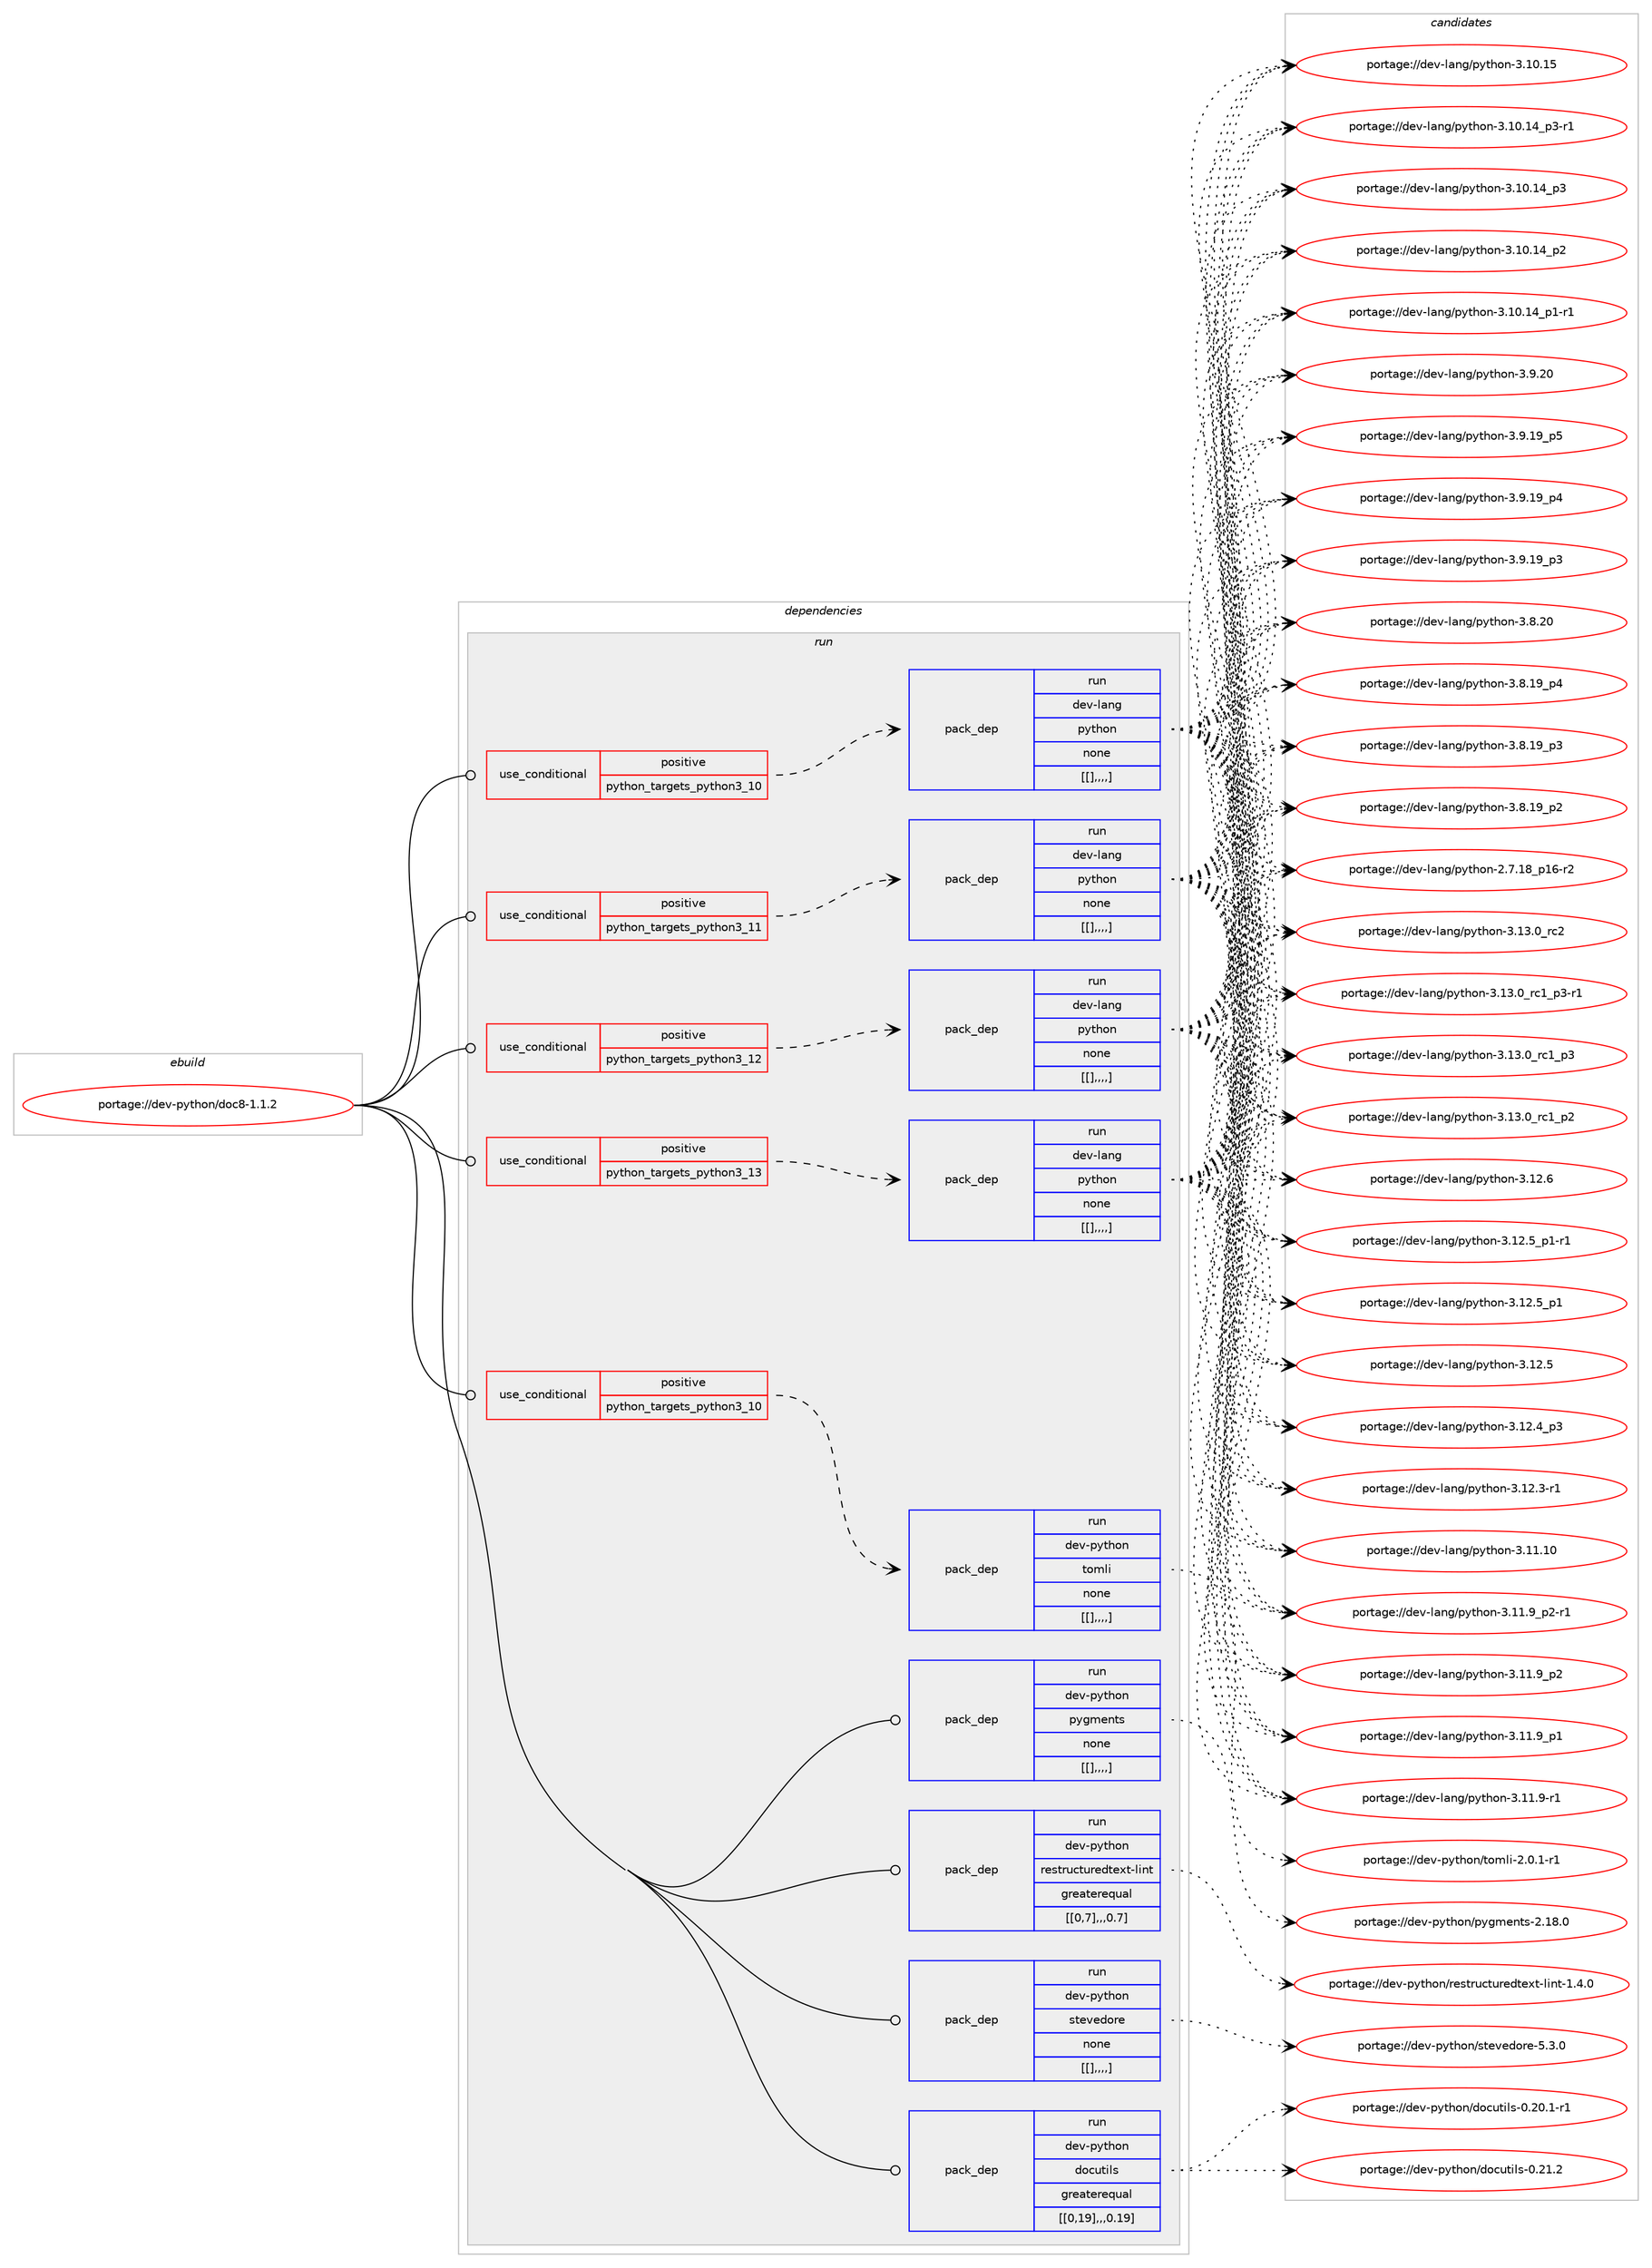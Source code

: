 digraph prolog {

# *************
# Graph options
# *************

newrank=true;
concentrate=true;
compound=true;
graph [rankdir=LR,fontname=Helvetica,fontsize=10,ranksep=1.5];#, ranksep=2.5, nodesep=0.2];
edge  [arrowhead=vee];
node  [fontname=Helvetica,fontsize=10];

# **********
# The ebuild
# **********

subgraph cluster_leftcol {
color=gray;
label=<<i>ebuild</i>>;
id [label="portage://dev-python/doc8-1.1.2", color=red, width=4, href="../dev-python/doc8-1.1.2.svg"];
}

# ****************
# The dependencies
# ****************

subgraph cluster_midcol {
color=gray;
label=<<i>dependencies</i>>;
subgraph cluster_compile {
fillcolor="#eeeeee";
style=filled;
label=<<i>compile</i>>;
}
subgraph cluster_compileandrun {
fillcolor="#eeeeee";
style=filled;
label=<<i>compile and run</i>>;
}
subgraph cluster_run {
fillcolor="#eeeeee";
style=filled;
label=<<i>run</i>>;
subgraph cond33017 {
dependency146434 [label=<<TABLE BORDER="0" CELLBORDER="1" CELLSPACING="0" CELLPADDING="4"><TR><TD ROWSPAN="3" CELLPADDING="10">use_conditional</TD></TR><TR><TD>positive</TD></TR><TR><TD>python_targets_python3_10</TD></TR></TABLE>>, shape=none, color=red];
subgraph pack112201 {
dependency146435 [label=<<TABLE BORDER="0" CELLBORDER="1" CELLSPACING="0" CELLPADDING="4" WIDTH="220"><TR><TD ROWSPAN="6" CELLPADDING="30">pack_dep</TD></TR><TR><TD WIDTH="110">run</TD></TR><TR><TD>dev-lang</TD></TR><TR><TD>python</TD></TR><TR><TD>none</TD></TR><TR><TD>[[],,,,]</TD></TR></TABLE>>, shape=none, color=blue];
}
dependency146434:e -> dependency146435:w [weight=20,style="dashed",arrowhead="vee"];
}
id:e -> dependency146434:w [weight=20,style="solid",arrowhead="odot"];
subgraph cond33018 {
dependency146436 [label=<<TABLE BORDER="0" CELLBORDER="1" CELLSPACING="0" CELLPADDING="4"><TR><TD ROWSPAN="3" CELLPADDING="10">use_conditional</TD></TR><TR><TD>positive</TD></TR><TR><TD>python_targets_python3_10</TD></TR></TABLE>>, shape=none, color=red];
subgraph pack112202 {
dependency146437 [label=<<TABLE BORDER="0" CELLBORDER="1" CELLSPACING="0" CELLPADDING="4" WIDTH="220"><TR><TD ROWSPAN="6" CELLPADDING="30">pack_dep</TD></TR><TR><TD WIDTH="110">run</TD></TR><TR><TD>dev-python</TD></TR><TR><TD>tomli</TD></TR><TR><TD>none</TD></TR><TR><TD>[[],,,,]</TD></TR></TABLE>>, shape=none, color=blue];
}
dependency146436:e -> dependency146437:w [weight=20,style="dashed",arrowhead="vee"];
}
id:e -> dependency146436:w [weight=20,style="solid",arrowhead="odot"];
subgraph cond33019 {
dependency146438 [label=<<TABLE BORDER="0" CELLBORDER="1" CELLSPACING="0" CELLPADDING="4"><TR><TD ROWSPAN="3" CELLPADDING="10">use_conditional</TD></TR><TR><TD>positive</TD></TR><TR><TD>python_targets_python3_11</TD></TR></TABLE>>, shape=none, color=red];
subgraph pack112203 {
dependency146439 [label=<<TABLE BORDER="0" CELLBORDER="1" CELLSPACING="0" CELLPADDING="4" WIDTH="220"><TR><TD ROWSPAN="6" CELLPADDING="30">pack_dep</TD></TR><TR><TD WIDTH="110">run</TD></TR><TR><TD>dev-lang</TD></TR><TR><TD>python</TD></TR><TR><TD>none</TD></TR><TR><TD>[[],,,,]</TD></TR></TABLE>>, shape=none, color=blue];
}
dependency146438:e -> dependency146439:w [weight=20,style="dashed",arrowhead="vee"];
}
id:e -> dependency146438:w [weight=20,style="solid",arrowhead="odot"];
subgraph cond33020 {
dependency146440 [label=<<TABLE BORDER="0" CELLBORDER="1" CELLSPACING="0" CELLPADDING="4"><TR><TD ROWSPAN="3" CELLPADDING="10">use_conditional</TD></TR><TR><TD>positive</TD></TR><TR><TD>python_targets_python3_12</TD></TR></TABLE>>, shape=none, color=red];
subgraph pack112204 {
dependency146441 [label=<<TABLE BORDER="0" CELLBORDER="1" CELLSPACING="0" CELLPADDING="4" WIDTH="220"><TR><TD ROWSPAN="6" CELLPADDING="30">pack_dep</TD></TR><TR><TD WIDTH="110">run</TD></TR><TR><TD>dev-lang</TD></TR><TR><TD>python</TD></TR><TR><TD>none</TD></TR><TR><TD>[[],,,,]</TD></TR></TABLE>>, shape=none, color=blue];
}
dependency146440:e -> dependency146441:w [weight=20,style="dashed",arrowhead="vee"];
}
id:e -> dependency146440:w [weight=20,style="solid",arrowhead="odot"];
subgraph cond33021 {
dependency146442 [label=<<TABLE BORDER="0" CELLBORDER="1" CELLSPACING="0" CELLPADDING="4"><TR><TD ROWSPAN="3" CELLPADDING="10">use_conditional</TD></TR><TR><TD>positive</TD></TR><TR><TD>python_targets_python3_13</TD></TR></TABLE>>, shape=none, color=red];
subgraph pack112205 {
dependency146443 [label=<<TABLE BORDER="0" CELLBORDER="1" CELLSPACING="0" CELLPADDING="4" WIDTH="220"><TR><TD ROWSPAN="6" CELLPADDING="30">pack_dep</TD></TR><TR><TD WIDTH="110">run</TD></TR><TR><TD>dev-lang</TD></TR><TR><TD>python</TD></TR><TR><TD>none</TD></TR><TR><TD>[[],,,,]</TD></TR></TABLE>>, shape=none, color=blue];
}
dependency146442:e -> dependency146443:w [weight=20,style="dashed",arrowhead="vee"];
}
id:e -> dependency146442:w [weight=20,style="solid",arrowhead="odot"];
subgraph pack112206 {
dependency146444 [label=<<TABLE BORDER="0" CELLBORDER="1" CELLSPACING="0" CELLPADDING="4" WIDTH="220"><TR><TD ROWSPAN="6" CELLPADDING="30">pack_dep</TD></TR><TR><TD WIDTH="110">run</TD></TR><TR><TD>dev-python</TD></TR><TR><TD>docutils</TD></TR><TR><TD>greaterequal</TD></TR><TR><TD>[[0,19],,,0.19]</TD></TR></TABLE>>, shape=none, color=blue];
}
id:e -> dependency146444:w [weight=20,style="solid",arrowhead="odot"];
subgraph pack112207 {
dependency146445 [label=<<TABLE BORDER="0" CELLBORDER="1" CELLSPACING="0" CELLPADDING="4" WIDTH="220"><TR><TD ROWSPAN="6" CELLPADDING="30">pack_dep</TD></TR><TR><TD WIDTH="110">run</TD></TR><TR><TD>dev-python</TD></TR><TR><TD>pygments</TD></TR><TR><TD>none</TD></TR><TR><TD>[[],,,,]</TD></TR></TABLE>>, shape=none, color=blue];
}
id:e -> dependency146445:w [weight=20,style="solid",arrowhead="odot"];
subgraph pack112208 {
dependency146446 [label=<<TABLE BORDER="0" CELLBORDER="1" CELLSPACING="0" CELLPADDING="4" WIDTH="220"><TR><TD ROWSPAN="6" CELLPADDING="30">pack_dep</TD></TR><TR><TD WIDTH="110">run</TD></TR><TR><TD>dev-python</TD></TR><TR><TD>restructuredtext-lint</TD></TR><TR><TD>greaterequal</TD></TR><TR><TD>[[0,7],,,0.7]</TD></TR></TABLE>>, shape=none, color=blue];
}
id:e -> dependency146446:w [weight=20,style="solid",arrowhead="odot"];
subgraph pack112209 {
dependency146447 [label=<<TABLE BORDER="0" CELLBORDER="1" CELLSPACING="0" CELLPADDING="4" WIDTH="220"><TR><TD ROWSPAN="6" CELLPADDING="30">pack_dep</TD></TR><TR><TD WIDTH="110">run</TD></TR><TR><TD>dev-python</TD></TR><TR><TD>stevedore</TD></TR><TR><TD>none</TD></TR><TR><TD>[[],,,,]</TD></TR></TABLE>>, shape=none, color=blue];
}
id:e -> dependency146447:w [weight=20,style="solid",arrowhead="odot"];
}
}

# **************
# The candidates
# **************

subgraph cluster_choices {
rank=same;
color=gray;
label=<<i>candidates</i>>;

subgraph choice112201 {
color=black;
nodesep=1;
choice10010111845108971101034711212111610411111045514649514648951149950 [label="portage://dev-lang/python-3.13.0_rc2", color=red, width=4,href="../dev-lang/python-3.13.0_rc2.svg"];
choice1001011184510897110103471121211161041111104551464951464895114994995112514511449 [label="portage://dev-lang/python-3.13.0_rc1_p3-r1", color=red, width=4,href="../dev-lang/python-3.13.0_rc1_p3-r1.svg"];
choice100101118451089711010347112121116104111110455146495146489511499499511251 [label="portage://dev-lang/python-3.13.0_rc1_p3", color=red, width=4,href="../dev-lang/python-3.13.0_rc1_p3.svg"];
choice100101118451089711010347112121116104111110455146495146489511499499511250 [label="portage://dev-lang/python-3.13.0_rc1_p2", color=red, width=4,href="../dev-lang/python-3.13.0_rc1_p2.svg"];
choice10010111845108971101034711212111610411111045514649504654 [label="portage://dev-lang/python-3.12.6", color=red, width=4,href="../dev-lang/python-3.12.6.svg"];
choice1001011184510897110103471121211161041111104551464950465395112494511449 [label="portage://dev-lang/python-3.12.5_p1-r1", color=red, width=4,href="../dev-lang/python-3.12.5_p1-r1.svg"];
choice100101118451089711010347112121116104111110455146495046539511249 [label="portage://dev-lang/python-3.12.5_p1", color=red, width=4,href="../dev-lang/python-3.12.5_p1.svg"];
choice10010111845108971101034711212111610411111045514649504653 [label="portage://dev-lang/python-3.12.5", color=red, width=4,href="../dev-lang/python-3.12.5.svg"];
choice100101118451089711010347112121116104111110455146495046529511251 [label="portage://dev-lang/python-3.12.4_p3", color=red, width=4,href="../dev-lang/python-3.12.4_p3.svg"];
choice100101118451089711010347112121116104111110455146495046514511449 [label="portage://dev-lang/python-3.12.3-r1", color=red, width=4,href="../dev-lang/python-3.12.3-r1.svg"];
choice1001011184510897110103471121211161041111104551464949464948 [label="portage://dev-lang/python-3.11.10", color=red, width=4,href="../dev-lang/python-3.11.10.svg"];
choice1001011184510897110103471121211161041111104551464949465795112504511449 [label="portage://dev-lang/python-3.11.9_p2-r1", color=red, width=4,href="../dev-lang/python-3.11.9_p2-r1.svg"];
choice100101118451089711010347112121116104111110455146494946579511250 [label="portage://dev-lang/python-3.11.9_p2", color=red, width=4,href="../dev-lang/python-3.11.9_p2.svg"];
choice100101118451089711010347112121116104111110455146494946579511249 [label="portage://dev-lang/python-3.11.9_p1", color=red, width=4,href="../dev-lang/python-3.11.9_p1.svg"];
choice100101118451089711010347112121116104111110455146494946574511449 [label="portage://dev-lang/python-3.11.9-r1", color=red, width=4,href="../dev-lang/python-3.11.9-r1.svg"];
choice1001011184510897110103471121211161041111104551464948464953 [label="portage://dev-lang/python-3.10.15", color=red, width=4,href="../dev-lang/python-3.10.15.svg"];
choice100101118451089711010347112121116104111110455146494846495295112514511449 [label="portage://dev-lang/python-3.10.14_p3-r1", color=red, width=4,href="../dev-lang/python-3.10.14_p3-r1.svg"];
choice10010111845108971101034711212111610411111045514649484649529511251 [label="portage://dev-lang/python-3.10.14_p3", color=red, width=4,href="../dev-lang/python-3.10.14_p3.svg"];
choice10010111845108971101034711212111610411111045514649484649529511250 [label="portage://dev-lang/python-3.10.14_p2", color=red, width=4,href="../dev-lang/python-3.10.14_p2.svg"];
choice100101118451089711010347112121116104111110455146494846495295112494511449 [label="portage://dev-lang/python-3.10.14_p1-r1", color=red, width=4,href="../dev-lang/python-3.10.14_p1-r1.svg"];
choice10010111845108971101034711212111610411111045514657465048 [label="portage://dev-lang/python-3.9.20", color=red, width=4,href="../dev-lang/python-3.9.20.svg"];
choice100101118451089711010347112121116104111110455146574649579511253 [label="portage://dev-lang/python-3.9.19_p5", color=red, width=4,href="../dev-lang/python-3.9.19_p5.svg"];
choice100101118451089711010347112121116104111110455146574649579511252 [label="portage://dev-lang/python-3.9.19_p4", color=red, width=4,href="../dev-lang/python-3.9.19_p4.svg"];
choice100101118451089711010347112121116104111110455146574649579511251 [label="portage://dev-lang/python-3.9.19_p3", color=red, width=4,href="../dev-lang/python-3.9.19_p3.svg"];
choice10010111845108971101034711212111610411111045514656465048 [label="portage://dev-lang/python-3.8.20", color=red, width=4,href="../dev-lang/python-3.8.20.svg"];
choice100101118451089711010347112121116104111110455146564649579511252 [label="portage://dev-lang/python-3.8.19_p4", color=red, width=4,href="../dev-lang/python-3.8.19_p4.svg"];
choice100101118451089711010347112121116104111110455146564649579511251 [label="portage://dev-lang/python-3.8.19_p3", color=red, width=4,href="../dev-lang/python-3.8.19_p3.svg"];
choice100101118451089711010347112121116104111110455146564649579511250 [label="portage://dev-lang/python-3.8.19_p2", color=red, width=4,href="../dev-lang/python-3.8.19_p2.svg"];
choice100101118451089711010347112121116104111110455046554649569511249544511450 [label="portage://dev-lang/python-2.7.18_p16-r2", color=red, width=4,href="../dev-lang/python-2.7.18_p16-r2.svg"];
dependency146435:e -> choice10010111845108971101034711212111610411111045514649514648951149950:w [style=dotted,weight="100"];
dependency146435:e -> choice1001011184510897110103471121211161041111104551464951464895114994995112514511449:w [style=dotted,weight="100"];
dependency146435:e -> choice100101118451089711010347112121116104111110455146495146489511499499511251:w [style=dotted,weight="100"];
dependency146435:e -> choice100101118451089711010347112121116104111110455146495146489511499499511250:w [style=dotted,weight="100"];
dependency146435:e -> choice10010111845108971101034711212111610411111045514649504654:w [style=dotted,weight="100"];
dependency146435:e -> choice1001011184510897110103471121211161041111104551464950465395112494511449:w [style=dotted,weight="100"];
dependency146435:e -> choice100101118451089711010347112121116104111110455146495046539511249:w [style=dotted,weight="100"];
dependency146435:e -> choice10010111845108971101034711212111610411111045514649504653:w [style=dotted,weight="100"];
dependency146435:e -> choice100101118451089711010347112121116104111110455146495046529511251:w [style=dotted,weight="100"];
dependency146435:e -> choice100101118451089711010347112121116104111110455146495046514511449:w [style=dotted,weight="100"];
dependency146435:e -> choice1001011184510897110103471121211161041111104551464949464948:w [style=dotted,weight="100"];
dependency146435:e -> choice1001011184510897110103471121211161041111104551464949465795112504511449:w [style=dotted,weight="100"];
dependency146435:e -> choice100101118451089711010347112121116104111110455146494946579511250:w [style=dotted,weight="100"];
dependency146435:e -> choice100101118451089711010347112121116104111110455146494946579511249:w [style=dotted,weight="100"];
dependency146435:e -> choice100101118451089711010347112121116104111110455146494946574511449:w [style=dotted,weight="100"];
dependency146435:e -> choice1001011184510897110103471121211161041111104551464948464953:w [style=dotted,weight="100"];
dependency146435:e -> choice100101118451089711010347112121116104111110455146494846495295112514511449:w [style=dotted,weight="100"];
dependency146435:e -> choice10010111845108971101034711212111610411111045514649484649529511251:w [style=dotted,weight="100"];
dependency146435:e -> choice10010111845108971101034711212111610411111045514649484649529511250:w [style=dotted,weight="100"];
dependency146435:e -> choice100101118451089711010347112121116104111110455146494846495295112494511449:w [style=dotted,weight="100"];
dependency146435:e -> choice10010111845108971101034711212111610411111045514657465048:w [style=dotted,weight="100"];
dependency146435:e -> choice100101118451089711010347112121116104111110455146574649579511253:w [style=dotted,weight="100"];
dependency146435:e -> choice100101118451089711010347112121116104111110455146574649579511252:w [style=dotted,weight="100"];
dependency146435:e -> choice100101118451089711010347112121116104111110455146574649579511251:w [style=dotted,weight="100"];
dependency146435:e -> choice10010111845108971101034711212111610411111045514656465048:w [style=dotted,weight="100"];
dependency146435:e -> choice100101118451089711010347112121116104111110455146564649579511252:w [style=dotted,weight="100"];
dependency146435:e -> choice100101118451089711010347112121116104111110455146564649579511251:w [style=dotted,weight="100"];
dependency146435:e -> choice100101118451089711010347112121116104111110455146564649579511250:w [style=dotted,weight="100"];
dependency146435:e -> choice100101118451089711010347112121116104111110455046554649569511249544511450:w [style=dotted,weight="100"];
}
subgraph choice112202 {
color=black;
nodesep=1;
choice10010111845112121116104111110471161111091081054550464846494511449 [label="portage://dev-python/tomli-2.0.1-r1", color=red, width=4,href="../dev-python/tomli-2.0.1-r1.svg"];
dependency146437:e -> choice10010111845112121116104111110471161111091081054550464846494511449:w [style=dotted,weight="100"];
}
subgraph choice112203 {
color=black;
nodesep=1;
choice10010111845108971101034711212111610411111045514649514648951149950 [label="portage://dev-lang/python-3.13.0_rc2", color=red, width=4,href="../dev-lang/python-3.13.0_rc2.svg"];
choice1001011184510897110103471121211161041111104551464951464895114994995112514511449 [label="portage://dev-lang/python-3.13.0_rc1_p3-r1", color=red, width=4,href="../dev-lang/python-3.13.0_rc1_p3-r1.svg"];
choice100101118451089711010347112121116104111110455146495146489511499499511251 [label="portage://dev-lang/python-3.13.0_rc1_p3", color=red, width=4,href="../dev-lang/python-3.13.0_rc1_p3.svg"];
choice100101118451089711010347112121116104111110455146495146489511499499511250 [label="portage://dev-lang/python-3.13.0_rc1_p2", color=red, width=4,href="../dev-lang/python-3.13.0_rc1_p2.svg"];
choice10010111845108971101034711212111610411111045514649504654 [label="portage://dev-lang/python-3.12.6", color=red, width=4,href="../dev-lang/python-3.12.6.svg"];
choice1001011184510897110103471121211161041111104551464950465395112494511449 [label="portage://dev-lang/python-3.12.5_p1-r1", color=red, width=4,href="../dev-lang/python-3.12.5_p1-r1.svg"];
choice100101118451089711010347112121116104111110455146495046539511249 [label="portage://dev-lang/python-3.12.5_p1", color=red, width=4,href="../dev-lang/python-3.12.5_p1.svg"];
choice10010111845108971101034711212111610411111045514649504653 [label="portage://dev-lang/python-3.12.5", color=red, width=4,href="../dev-lang/python-3.12.5.svg"];
choice100101118451089711010347112121116104111110455146495046529511251 [label="portage://dev-lang/python-3.12.4_p3", color=red, width=4,href="../dev-lang/python-3.12.4_p3.svg"];
choice100101118451089711010347112121116104111110455146495046514511449 [label="portage://dev-lang/python-3.12.3-r1", color=red, width=4,href="../dev-lang/python-3.12.3-r1.svg"];
choice1001011184510897110103471121211161041111104551464949464948 [label="portage://dev-lang/python-3.11.10", color=red, width=4,href="../dev-lang/python-3.11.10.svg"];
choice1001011184510897110103471121211161041111104551464949465795112504511449 [label="portage://dev-lang/python-3.11.9_p2-r1", color=red, width=4,href="../dev-lang/python-3.11.9_p2-r1.svg"];
choice100101118451089711010347112121116104111110455146494946579511250 [label="portage://dev-lang/python-3.11.9_p2", color=red, width=4,href="../dev-lang/python-3.11.9_p2.svg"];
choice100101118451089711010347112121116104111110455146494946579511249 [label="portage://dev-lang/python-3.11.9_p1", color=red, width=4,href="../dev-lang/python-3.11.9_p1.svg"];
choice100101118451089711010347112121116104111110455146494946574511449 [label="portage://dev-lang/python-3.11.9-r1", color=red, width=4,href="../dev-lang/python-3.11.9-r1.svg"];
choice1001011184510897110103471121211161041111104551464948464953 [label="portage://dev-lang/python-3.10.15", color=red, width=4,href="../dev-lang/python-3.10.15.svg"];
choice100101118451089711010347112121116104111110455146494846495295112514511449 [label="portage://dev-lang/python-3.10.14_p3-r1", color=red, width=4,href="../dev-lang/python-3.10.14_p3-r1.svg"];
choice10010111845108971101034711212111610411111045514649484649529511251 [label="portage://dev-lang/python-3.10.14_p3", color=red, width=4,href="../dev-lang/python-3.10.14_p3.svg"];
choice10010111845108971101034711212111610411111045514649484649529511250 [label="portage://dev-lang/python-3.10.14_p2", color=red, width=4,href="../dev-lang/python-3.10.14_p2.svg"];
choice100101118451089711010347112121116104111110455146494846495295112494511449 [label="portage://dev-lang/python-3.10.14_p1-r1", color=red, width=4,href="../dev-lang/python-3.10.14_p1-r1.svg"];
choice10010111845108971101034711212111610411111045514657465048 [label="portage://dev-lang/python-3.9.20", color=red, width=4,href="../dev-lang/python-3.9.20.svg"];
choice100101118451089711010347112121116104111110455146574649579511253 [label="portage://dev-lang/python-3.9.19_p5", color=red, width=4,href="../dev-lang/python-3.9.19_p5.svg"];
choice100101118451089711010347112121116104111110455146574649579511252 [label="portage://dev-lang/python-3.9.19_p4", color=red, width=4,href="../dev-lang/python-3.9.19_p4.svg"];
choice100101118451089711010347112121116104111110455146574649579511251 [label="portage://dev-lang/python-3.9.19_p3", color=red, width=4,href="../dev-lang/python-3.9.19_p3.svg"];
choice10010111845108971101034711212111610411111045514656465048 [label="portage://dev-lang/python-3.8.20", color=red, width=4,href="../dev-lang/python-3.8.20.svg"];
choice100101118451089711010347112121116104111110455146564649579511252 [label="portage://dev-lang/python-3.8.19_p4", color=red, width=4,href="../dev-lang/python-3.8.19_p4.svg"];
choice100101118451089711010347112121116104111110455146564649579511251 [label="portage://dev-lang/python-3.8.19_p3", color=red, width=4,href="../dev-lang/python-3.8.19_p3.svg"];
choice100101118451089711010347112121116104111110455146564649579511250 [label="portage://dev-lang/python-3.8.19_p2", color=red, width=4,href="../dev-lang/python-3.8.19_p2.svg"];
choice100101118451089711010347112121116104111110455046554649569511249544511450 [label="portage://dev-lang/python-2.7.18_p16-r2", color=red, width=4,href="../dev-lang/python-2.7.18_p16-r2.svg"];
dependency146439:e -> choice10010111845108971101034711212111610411111045514649514648951149950:w [style=dotted,weight="100"];
dependency146439:e -> choice1001011184510897110103471121211161041111104551464951464895114994995112514511449:w [style=dotted,weight="100"];
dependency146439:e -> choice100101118451089711010347112121116104111110455146495146489511499499511251:w [style=dotted,weight="100"];
dependency146439:e -> choice100101118451089711010347112121116104111110455146495146489511499499511250:w [style=dotted,weight="100"];
dependency146439:e -> choice10010111845108971101034711212111610411111045514649504654:w [style=dotted,weight="100"];
dependency146439:e -> choice1001011184510897110103471121211161041111104551464950465395112494511449:w [style=dotted,weight="100"];
dependency146439:e -> choice100101118451089711010347112121116104111110455146495046539511249:w [style=dotted,weight="100"];
dependency146439:e -> choice10010111845108971101034711212111610411111045514649504653:w [style=dotted,weight="100"];
dependency146439:e -> choice100101118451089711010347112121116104111110455146495046529511251:w [style=dotted,weight="100"];
dependency146439:e -> choice100101118451089711010347112121116104111110455146495046514511449:w [style=dotted,weight="100"];
dependency146439:e -> choice1001011184510897110103471121211161041111104551464949464948:w [style=dotted,weight="100"];
dependency146439:e -> choice1001011184510897110103471121211161041111104551464949465795112504511449:w [style=dotted,weight="100"];
dependency146439:e -> choice100101118451089711010347112121116104111110455146494946579511250:w [style=dotted,weight="100"];
dependency146439:e -> choice100101118451089711010347112121116104111110455146494946579511249:w [style=dotted,weight="100"];
dependency146439:e -> choice100101118451089711010347112121116104111110455146494946574511449:w [style=dotted,weight="100"];
dependency146439:e -> choice1001011184510897110103471121211161041111104551464948464953:w [style=dotted,weight="100"];
dependency146439:e -> choice100101118451089711010347112121116104111110455146494846495295112514511449:w [style=dotted,weight="100"];
dependency146439:e -> choice10010111845108971101034711212111610411111045514649484649529511251:w [style=dotted,weight="100"];
dependency146439:e -> choice10010111845108971101034711212111610411111045514649484649529511250:w [style=dotted,weight="100"];
dependency146439:e -> choice100101118451089711010347112121116104111110455146494846495295112494511449:w [style=dotted,weight="100"];
dependency146439:e -> choice10010111845108971101034711212111610411111045514657465048:w [style=dotted,weight="100"];
dependency146439:e -> choice100101118451089711010347112121116104111110455146574649579511253:w [style=dotted,weight="100"];
dependency146439:e -> choice100101118451089711010347112121116104111110455146574649579511252:w [style=dotted,weight="100"];
dependency146439:e -> choice100101118451089711010347112121116104111110455146574649579511251:w [style=dotted,weight="100"];
dependency146439:e -> choice10010111845108971101034711212111610411111045514656465048:w [style=dotted,weight="100"];
dependency146439:e -> choice100101118451089711010347112121116104111110455146564649579511252:w [style=dotted,weight="100"];
dependency146439:e -> choice100101118451089711010347112121116104111110455146564649579511251:w [style=dotted,weight="100"];
dependency146439:e -> choice100101118451089711010347112121116104111110455146564649579511250:w [style=dotted,weight="100"];
dependency146439:e -> choice100101118451089711010347112121116104111110455046554649569511249544511450:w [style=dotted,weight="100"];
}
subgraph choice112204 {
color=black;
nodesep=1;
choice10010111845108971101034711212111610411111045514649514648951149950 [label="portage://dev-lang/python-3.13.0_rc2", color=red, width=4,href="../dev-lang/python-3.13.0_rc2.svg"];
choice1001011184510897110103471121211161041111104551464951464895114994995112514511449 [label="portage://dev-lang/python-3.13.0_rc1_p3-r1", color=red, width=4,href="../dev-lang/python-3.13.0_rc1_p3-r1.svg"];
choice100101118451089711010347112121116104111110455146495146489511499499511251 [label="portage://dev-lang/python-3.13.0_rc1_p3", color=red, width=4,href="../dev-lang/python-3.13.0_rc1_p3.svg"];
choice100101118451089711010347112121116104111110455146495146489511499499511250 [label="portage://dev-lang/python-3.13.0_rc1_p2", color=red, width=4,href="../dev-lang/python-3.13.0_rc1_p2.svg"];
choice10010111845108971101034711212111610411111045514649504654 [label="portage://dev-lang/python-3.12.6", color=red, width=4,href="../dev-lang/python-3.12.6.svg"];
choice1001011184510897110103471121211161041111104551464950465395112494511449 [label="portage://dev-lang/python-3.12.5_p1-r1", color=red, width=4,href="../dev-lang/python-3.12.5_p1-r1.svg"];
choice100101118451089711010347112121116104111110455146495046539511249 [label="portage://dev-lang/python-3.12.5_p1", color=red, width=4,href="../dev-lang/python-3.12.5_p1.svg"];
choice10010111845108971101034711212111610411111045514649504653 [label="portage://dev-lang/python-3.12.5", color=red, width=4,href="../dev-lang/python-3.12.5.svg"];
choice100101118451089711010347112121116104111110455146495046529511251 [label="portage://dev-lang/python-3.12.4_p3", color=red, width=4,href="../dev-lang/python-3.12.4_p3.svg"];
choice100101118451089711010347112121116104111110455146495046514511449 [label="portage://dev-lang/python-3.12.3-r1", color=red, width=4,href="../dev-lang/python-3.12.3-r1.svg"];
choice1001011184510897110103471121211161041111104551464949464948 [label="portage://dev-lang/python-3.11.10", color=red, width=4,href="../dev-lang/python-3.11.10.svg"];
choice1001011184510897110103471121211161041111104551464949465795112504511449 [label="portage://dev-lang/python-3.11.9_p2-r1", color=red, width=4,href="../dev-lang/python-3.11.9_p2-r1.svg"];
choice100101118451089711010347112121116104111110455146494946579511250 [label="portage://dev-lang/python-3.11.9_p2", color=red, width=4,href="../dev-lang/python-3.11.9_p2.svg"];
choice100101118451089711010347112121116104111110455146494946579511249 [label="portage://dev-lang/python-3.11.9_p1", color=red, width=4,href="../dev-lang/python-3.11.9_p1.svg"];
choice100101118451089711010347112121116104111110455146494946574511449 [label="portage://dev-lang/python-3.11.9-r1", color=red, width=4,href="../dev-lang/python-3.11.9-r1.svg"];
choice1001011184510897110103471121211161041111104551464948464953 [label="portage://dev-lang/python-3.10.15", color=red, width=4,href="../dev-lang/python-3.10.15.svg"];
choice100101118451089711010347112121116104111110455146494846495295112514511449 [label="portage://dev-lang/python-3.10.14_p3-r1", color=red, width=4,href="../dev-lang/python-3.10.14_p3-r1.svg"];
choice10010111845108971101034711212111610411111045514649484649529511251 [label="portage://dev-lang/python-3.10.14_p3", color=red, width=4,href="../dev-lang/python-3.10.14_p3.svg"];
choice10010111845108971101034711212111610411111045514649484649529511250 [label="portage://dev-lang/python-3.10.14_p2", color=red, width=4,href="../dev-lang/python-3.10.14_p2.svg"];
choice100101118451089711010347112121116104111110455146494846495295112494511449 [label="portage://dev-lang/python-3.10.14_p1-r1", color=red, width=4,href="../dev-lang/python-3.10.14_p1-r1.svg"];
choice10010111845108971101034711212111610411111045514657465048 [label="portage://dev-lang/python-3.9.20", color=red, width=4,href="../dev-lang/python-3.9.20.svg"];
choice100101118451089711010347112121116104111110455146574649579511253 [label="portage://dev-lang/python-3.9.19_p5", color=red, width=4,href="../dev-lang/python-3.9.19_p5.svg"];
choice100101118451089711010347112121116104111110455146574649579511252 [label="portage://dev-lang/python-3.9.19_p4", color=red, width=4,href="../dev-lang/python-3.9.19_p4.svg"];
choice100101118451089711010347112121116104111110455146574649579511251 [label="portage://dev-lang/python-3.9.19_p3", color=red, width=4,href="../dev-lang/python-3.9.19_p3.svg"];
choice10010111845108971101034711212111610411111045514656465048 [label="portage://dev-lang/python-3.8.20", color=red, width=4,href="../dev-lang/python-3.8.20.svg"];
choice100101118451089711010347112121116104111110455146564649579511252 [label="portage://dev-lang/python-3.8.19_p4", color=red, width=4,href="../dev-lang/python-3.8.19_p4.svg"];
choice100101118451089711010347112121116104111110455146564649579511251 [label="portage://dev-lang/python-3.8.19_p3", color=red, width=4,href="../dev-lang/python-3.8.19_p3.svg"];
choice100101118451089711010347112121116104111110455146564649579511250 [label="portage://dev-lang/python-3.8.19_p2", color=red, width=4,href="../dev-lang/python-3.8.19_p2.svg"];
choice100101118451089711010347112121116104111110455046554649569511249544511450 [label="portage://dev-lang/python-2.7.18_p16-r2", color=red, width=4,href="../dev-lang/python-2.7.18_p16-r2.svg"];
dependency146441:e -> choice10010111845108971101034711212111610411111045514649514648951149950:w [style=dotted,weight="100"];
dependency146441:e -> choice1001011184510897110103471121211161041111104551464951464895114994995112514511449:w [style=dotted,weight="100"];
dependency146441:e -> choice100101118451089711010347112121116104111110455146495146489511499499511251:w [style=dotted,weight="100"];
dependency146441:e -> choice100101118451089711010347112121116104111110455146495146489511499499511250:w [style=dotted,weight="100"];
dependency146441:e -> choice10010111845108971101034711212111610411111045514649504654:w [style=dotted,weight="100"];
dependency146441:e -> choice1001011184510897110103471121211161041111104551464950465395112494511449:w [style=dotted,weight="100"];
dependency146441:e -> choice100101118451089711010347112121116104111110455146495046539511249:w [style=dotted,weight="100"];
dependency146441:e -> choice10010111845108971101034711212111610411111045514649504653:w [style=dotted,weight="100"];
dependency146441:e -> choice100101118451089711010347112121116104111110455146495046529511251:w [style=dotted,weight="100"];
dependency146441:e -> choice100101118451089711010347112121116104111110455146495046514511449:w [style=dotted,weight="100"];
dependency146441:e -> choice1001011184510897110103471121211161041111104551464949464948:w [style=dotted,weight="100"];
dependency146441:e -> choice1001011184510897110103471121211161041111104551464949465795112504511449:w [style=dotted,weight="100"];
dependency146441:e -> choice100101118451089711010347112121116104111110455146494946579511250:w [style=dotted,weight="100"];
dependency146441:e -> choice100101118451089711010347112121116104111110455146494946579511249:w [style=dotted,weight="100"];
dependency146441:e -> choice100101118451089711010347112121116104111110455146494946574511449:w [style=dotted,weight="100"];
dependency146441:e -> choice1001011184510897110103471121211161041111104551464948464953:w [style=dotted,weight="100"];
dependency146441:e -> choice100101118451089711010347112121116104111110455146494846495295112514511449:w [style=dotted,weight="100"];
dependency146441:e -> choice10010111845108971101034711212111610411111045514649484649529511251:w [style=dotted,weight="100"];
dependency146441:e -> choice10010111845108971101034711212111610411111045514649484649529511250:w [style=dotted,weight="100"];
dependency146441:e -> choice100101118451089711010347112121116104111110455146494846495295112494511449:w [style=dotted,weight="100"];
dependency146441:e -> choice10010111845108971101034711212111610411111045514657465048:w [style=dotted,weight="100"];
dependency146441:e -> choice100101118451089711010347112121116104111110455146574649579511253:w [style=dotted,weight="100"];
dependency146441:e -> choice100101118451089711010347112121116104111110455146574649579511252:w [style=dotted,weight="100"];
dependency146441:e -> choice100101118451089711010347112121116104111110455146574649579511251:w [style=dotted,weight="100"];
dependency146441:e -> choice10010111845108971101034711212111610411111045514656465048:w [style=dotted,weight="100"];
dependency146441:e -> choice100101118451089711010347112121116104111110455146564649579511252:w [style=dotted,weight="100"];
dependency146441:e -> choice100101118451089711010347112121116104111110455146564649579511251:w [style=dotted,weight="100"];
dependency146441:e -> choice100101118451089711010347112121116104111110455146564649579511250:w [style=dotted,weight="100"];
dependency146441:e -> choice100101118451089711010347112121116104111110455046554649569511249544511450:w [style=dotted,weight="100"];
}
subgraph choice112205 {
color=black;
nodesep=1;
choice10010111845108971101034711212111610411111045514649514648951149950 [label="portage://dev-lang/python-3.13.0_rc2", color=red, width=4,href="../dev-lang/python-3.13.0_rc2.svg"];
choice1001011184510897110103471121211161041111104551464951464895114994995112514511449 [label="portage://dev-lang/python-3.13.0_rc1_p3-r1", color=red, width=4,href="../dev-lang/python-3.13.0_rc1_p3-r1.svg"];
choice100101118451089711010347112121116104111110455146495146489511499499511251 [label="portage://dev-lang/python-3.13.0_rc1_p3", color=red, width=4,href="../dev-lang/python-3.13.0_rc1_p3.svg"];
choice100101118451089711010347112121116104111110455146495146489511499499511250 [label="portage://dev-lang/python-3.13.0_rc1_p2", color=red, width=4,href="../dev-lang/python-3.13.0_rc1_p2.svg"];
choice10010111845108971101034711212111610411111045514649504654 [label="portage://dev-lang/python-3.12.6", color=red, width=4,href="../dev-lang/python-3.12.6.svg"];
choice1001011184510897110103471121211161041111104551464950465395112494511449 [label="portage://dev-lang/python-3.12.5_p1-r1", color=red, width=4,href="../dev-lang/python-3.12.5_p1-r1.svg"];
choice100101118451089711010347112121116104111110455146495046539511249 [label="portage://dev-lang/python-3.12.5_p1", color=red, width=4,href="../dev-lang/python-3.12.5_p1.svg"];
choice10010111845108971101034711212111610411111045514649504653 [label="portage://dev-lang/python-3.12.5", color=red, width=4,href="../dev-lang/python-3.12.5.svg"];
choice100101118451089711010347112121116104111110455146495046529511251 [label="portage://dev-lang/python-3.12.4_p3", color=red, width=4,href="../dev-lang/python-3.12.4_p3.svg"];
choice100101118451089711010347112121116104111110455146495046514511449 [label="portage://dev-lang/python-3.12.3-r1", color=red, width=4,href="../dev-lang/python-3.12.3-r1.svg"];
choice1001011184510897110103471121211161041111104551464949464948 [label="portage://dev-lang/python-3.11.10", color=red, width=4,href="../dev-lang/python-3.11.10.svg"];
choice1001011184510897110103471121211161041111104551464949465795112504511449 [label="portage://dev-lang/python-3.11.9_p2-r1", color=red, width=4,href="../dev-lang/python-3.11.9_p2-r1.svg"];
choice100101118451089711010347112121116104111110455146494946579511250 [label="portage://dev-lang/python-3.11.9_p2", color=red, width=4,href="../dev-lang/python-3.11.9_p2.svg"];
choice100101118451089711010347112121116104111110455146494946579511249 [label="portage://dev-lang/python-3.11.9_p1", color=red, width=4,href="../dev-lang/python-3.11.9_p1.svg"];
choice100101118451089711010347112121116104111110455146494946574511449 [label="portage://dev-lang/python-3.11.9-r1", color=red, width=4,href="../dev-lang/python-3.11.9-r1.svg"];
choice1001011184510897110103471121211161041111104551464948464953 [label="portage://dev-lang/python-3.10.15", color=red, width=4,href="../dev-lang/python-3.10.15.svg"];
choice100101118451089711010347112121116104111110455146494846495295112514511449 [label="portage://dev-lang/python-3.10.14_p3-r1", color=red, width=4,href="../dev-lang/python-3.10.14_p3-r1.svg"];
choice10010111845108971101034711212111610411111045514649484649529511251 [label="portage://dev-lang/python-3.10.14_p3", color=red, width=4,href="../dev-lang/python-3.10.14_p3.svg"];
choice10010111845108971101034711212111610411111045514649484649529511250 [label="portage://dev-lang/python-3.10.14_p2", color=red, width=4,href="../dev-lang/python-3.10.14_p2.svg"];
choice100101118451089711010347112121116104111110455146494846495295112494511449 [label="portage://dev-lang/python-3.10.14_p1-r1", color=red, width=4,href="../dev-lang/python-3.10.14_p1-r1.svg"];
choice10010111845108971101034711212111610411111045514657465048 [label="portage://dev-lang/python-3.9.20", color=red, width=4,href="../dev-lang/python-3.9.20.svg"];
choice100101118451089711010347112121116104111110455146574649579511253 [label="portage://dev-lang/python-3.9.19_p5", color=red, width=4,href="../dev-lang/python-3.9.19_p5.svg"];
choice100101118451089711010347112121116104111110455146574649579511252 [label="portage://dev-lang/python-3.9.19_p4", color=red, width=4,href="../dev-lang/python-3.9.19_p4.svg"];
choice100101118451089711010347112121116104111110455146574649579511251 [label="portage://dev-lang/python-3.9.19_p3", color=red, width=4,href="../dev-lang/python-3.9.19_p3.svg"];
choice10010111845108971101034711212111610411111045514656465048 [label="portage://dev-lang/python-3.8.20", color=red, width=4,href="../dev-lang/python-3.8.20.svg"];
choice100101118451089711010347112121116104111110455146564649579511252 [label="portage://dev-lang/python-3.8.19_p4", color=red, width=4,href="../dev-lang/python-3.8.19_p4.svg"];
choice100101118451089711010347112121116104111110455146564649579511251 [label="portage://dev-lang/python-3.8.19_p3", color=red, width=4,href="../dev-lang/python-3.8.19_p3.svg"];
choice100101118451089711010347112121116104111110455146564649579511250 [label="portage://dev-lang/python-3.8.19_p2", color=red, width=4,href="../dev-lang/python-3.8.19_p2.svg"];
choice100101118451089711010347112121116104111110455046554649569511249544511450 [label="portage://dev-lang/python-2.7.18_p16-r2", color=red, width=4,href="../dev-lang/python-2.7.18_p16-r2.svg"];
dependency146443:e -> choice10010111845108971101034711212111610411111045514649514648951149950:w [style=dotted,weight="100"];
dependency146443:e -> choice1001011184510897110103471121211161041111104551464951464895114994995112514511449:w [style=dotted,weight="100"];
dependency146443:e -> choice100101118451089711010347112121116104111110455146495146489511499499511251:w [style=dotted,weight="100"];
dependency146443:e -> choice100101118451089711010347112121116104111110455146495146489511499499511250:w [style=dotted,weight="100"];
dependency146443:e -> choice10010111845108971101034711212111610411111045514649504654:w [style=dotted,weight="100"];
dependency146443:e -> choice1001011184510897110103471121211161041111104551464950465395112494511449:w [style=dotted,weight="100"];
dependency146443:e -> choice100101118451089711010347112121116104111110455146495046539511249:w [style=dotted,weight="100"];
dependency146443:e -> choice10010111845108971101034711212111610411111045514649504653:w [style=dotted,weight="100"];
dependency146443:e -> choice100101118451089711010347112121116104111110455146495046529511251:w [style=dotted,weight="100"];
dependency146443:e -> choice100101118451089711010347112121116104111110455146495046514511449:w [style=dotted,weight="100"];
dependency146443:e -> choice1001011184510897110103471121211161041111104551464949464948:w [style=dotted,weight="100"];
dependency146443:e -> choice1001011184510897110103471121211161041111104551464949465795112504511449:w [style=dotted,weight="100"];
dependency146443:e -> choice100101118451089711010347112121116104111110455146494946579511250:w [style=dotted,weight="100"];
dependency146443:e -> choice100101118451089711010347112121116104111110455146494946579511249:w [style=dotted,weight="100"];
dependency146443:e -> choice100101118451089711010347112121116104111110455146494946574511449:w [style=dotted,weight="100"];
dependency146443:e -> choice1001011184510897110103471121211161041111104551464948464953:w [style=dotted,weight="100"];
dependency146443:e -> choice100101118451089711010347112121116104111110455146494846495295112514511449:w [style=dotted,weight="100"];
dependency146443:e -> choice10010111845108971101034711212111610411111045514649484649529511251:w [style=dotted,weight="100"];
dependency146443:e -> choice10010111845108971101034711212111610411111045514649484649529511250:w [style=dotted,weight="100"];
dependency146443:e -> choice100101118451089711010347112121116104111110455146494846495295112494511449:w [style=dotted,weight="100"];
dependency146443:e -> choice10010111845108971101034711212111610411111045514657465048:w [style=dotted,weight="100"];
dependency146443:e -> choice100101118451089711010347112121116104111110455146574649579511253:w [style=dotted,weight="100"];
dependency146443:e -> choice100101118451089711010347112121116104111110455146574649579511252:w [style=dotted,weight="100"];
dependency146443:e -> choice100101118451089711010347112121116104111110455146574649579511251:w [style=dotted,weight="100"];
dependency146443:e -> choice10010111845108971101034711212111610411111045514656465048:w [style=dotted,weight="100"];
dependency146443:e -> choice100101118451089711010347112121116104111110455146564649579511252:w [style=dotted,weight="100"];
dependency146443:e -> choice100101118451089711010347112121116104111110455146564649579511251:w [style=dotted,weight="100"];
dependency146443:e -> choice100101118451089711010347112121116104111110455146564649579511250:w [style=dotted,weight="100"];
dependency146443:e -> choice100101118451089711010347112121116104111110455046554649569511249544511450:w [style=dotted,weight="100"];
}
subgraph choice112206 {
color=black;
nodesep=1;
choice10010111845112121116104111110471001119911711610510811545484650494650 [label="portage://dev-python/docutils-0.21.2", color=red, width=4,href="../dev-python/docutils-0.21.2.svg"];
choice100101118451121211161041111104710011199117116105108115454846504846494511449 [label="portage://dev-python/docutils-0.20.1-r1", color=red, width=4,href="../dev-python/docutils-0.20.1-r1.svg"];
dependency146444:e -> choice10010111845112121116104111110471001119911711610510811545484650494650:w [style=dotted,weight="100"];
dependency146444:e -> choice100101118451121211161041111104710011199117116105108115454846504846494511449:w [style=dotted,weight="100"];
}
subgraph choice112207 {
color=black;
nodesep=1;
choice100101118451121211161041111104711212110310910111011611545504649564648 [label="portage://dev-python/pygments-2.18.0", color=red, width=4,href="../dev-python/pygments-2.18.0.svg"];
dependency146445:e -> choice100101118451121211161041111104711212110310910111011611545504649564648:w [style=dotted,weight="100"];
}
subgraph choice112208 {
color=black;
nodesep=1;
choice10010111845112121116104111110471141011151161141179911611711410110011610112011645108105110116454946524648 [label="portage://dev-python/restructuredtext-lint-1.4.0", color=red, width=4,href="../dev-python/restructuredtext-lint-1.4.0.svg"];
dependency146446:e -> choice10010111845112121116104111110471141011151161141179911611711410110011610112011645108105110116454946524648:w [style=dotted,weight="100"];
}
subgraph choice112209 {
color=black;
nodesep=1;
choice1001011184511212111610411111047115116101118101100111114101455346514648 [label="portage://dev-python/stevedore-5.3.0", color=red, width=4,href="../dev-python/stevedore-5.3.0.svg"];
dependency146447:e -> choice1001011184511212111610411111047115116101118101100111114101455346514648:w [style=dotted,weight="100"];
}
}

}
